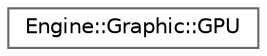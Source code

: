 digraph "Gráfico de jerarquía de clases"
{
 // LATEX_PDF_SIZE
  bgcolor="transparent";
  edge [fontname=Helvetica,fontsize=10,labelfontname=Helvetica,labelfontsize=10];
  node [fontname=Helvetica,fontsize=10,shape=box,height=0.2,width=0.4];
  rankdir="LR";
  Node0 [id="Node000000",label="Engine::Graphic::GPU",height=0.2,width=0.4,color="grey40", fillcolor="white", style="filled",URL="$class_engine_1_1_graphic_1_1_g_p_u.html",tooltip=" "];
}
